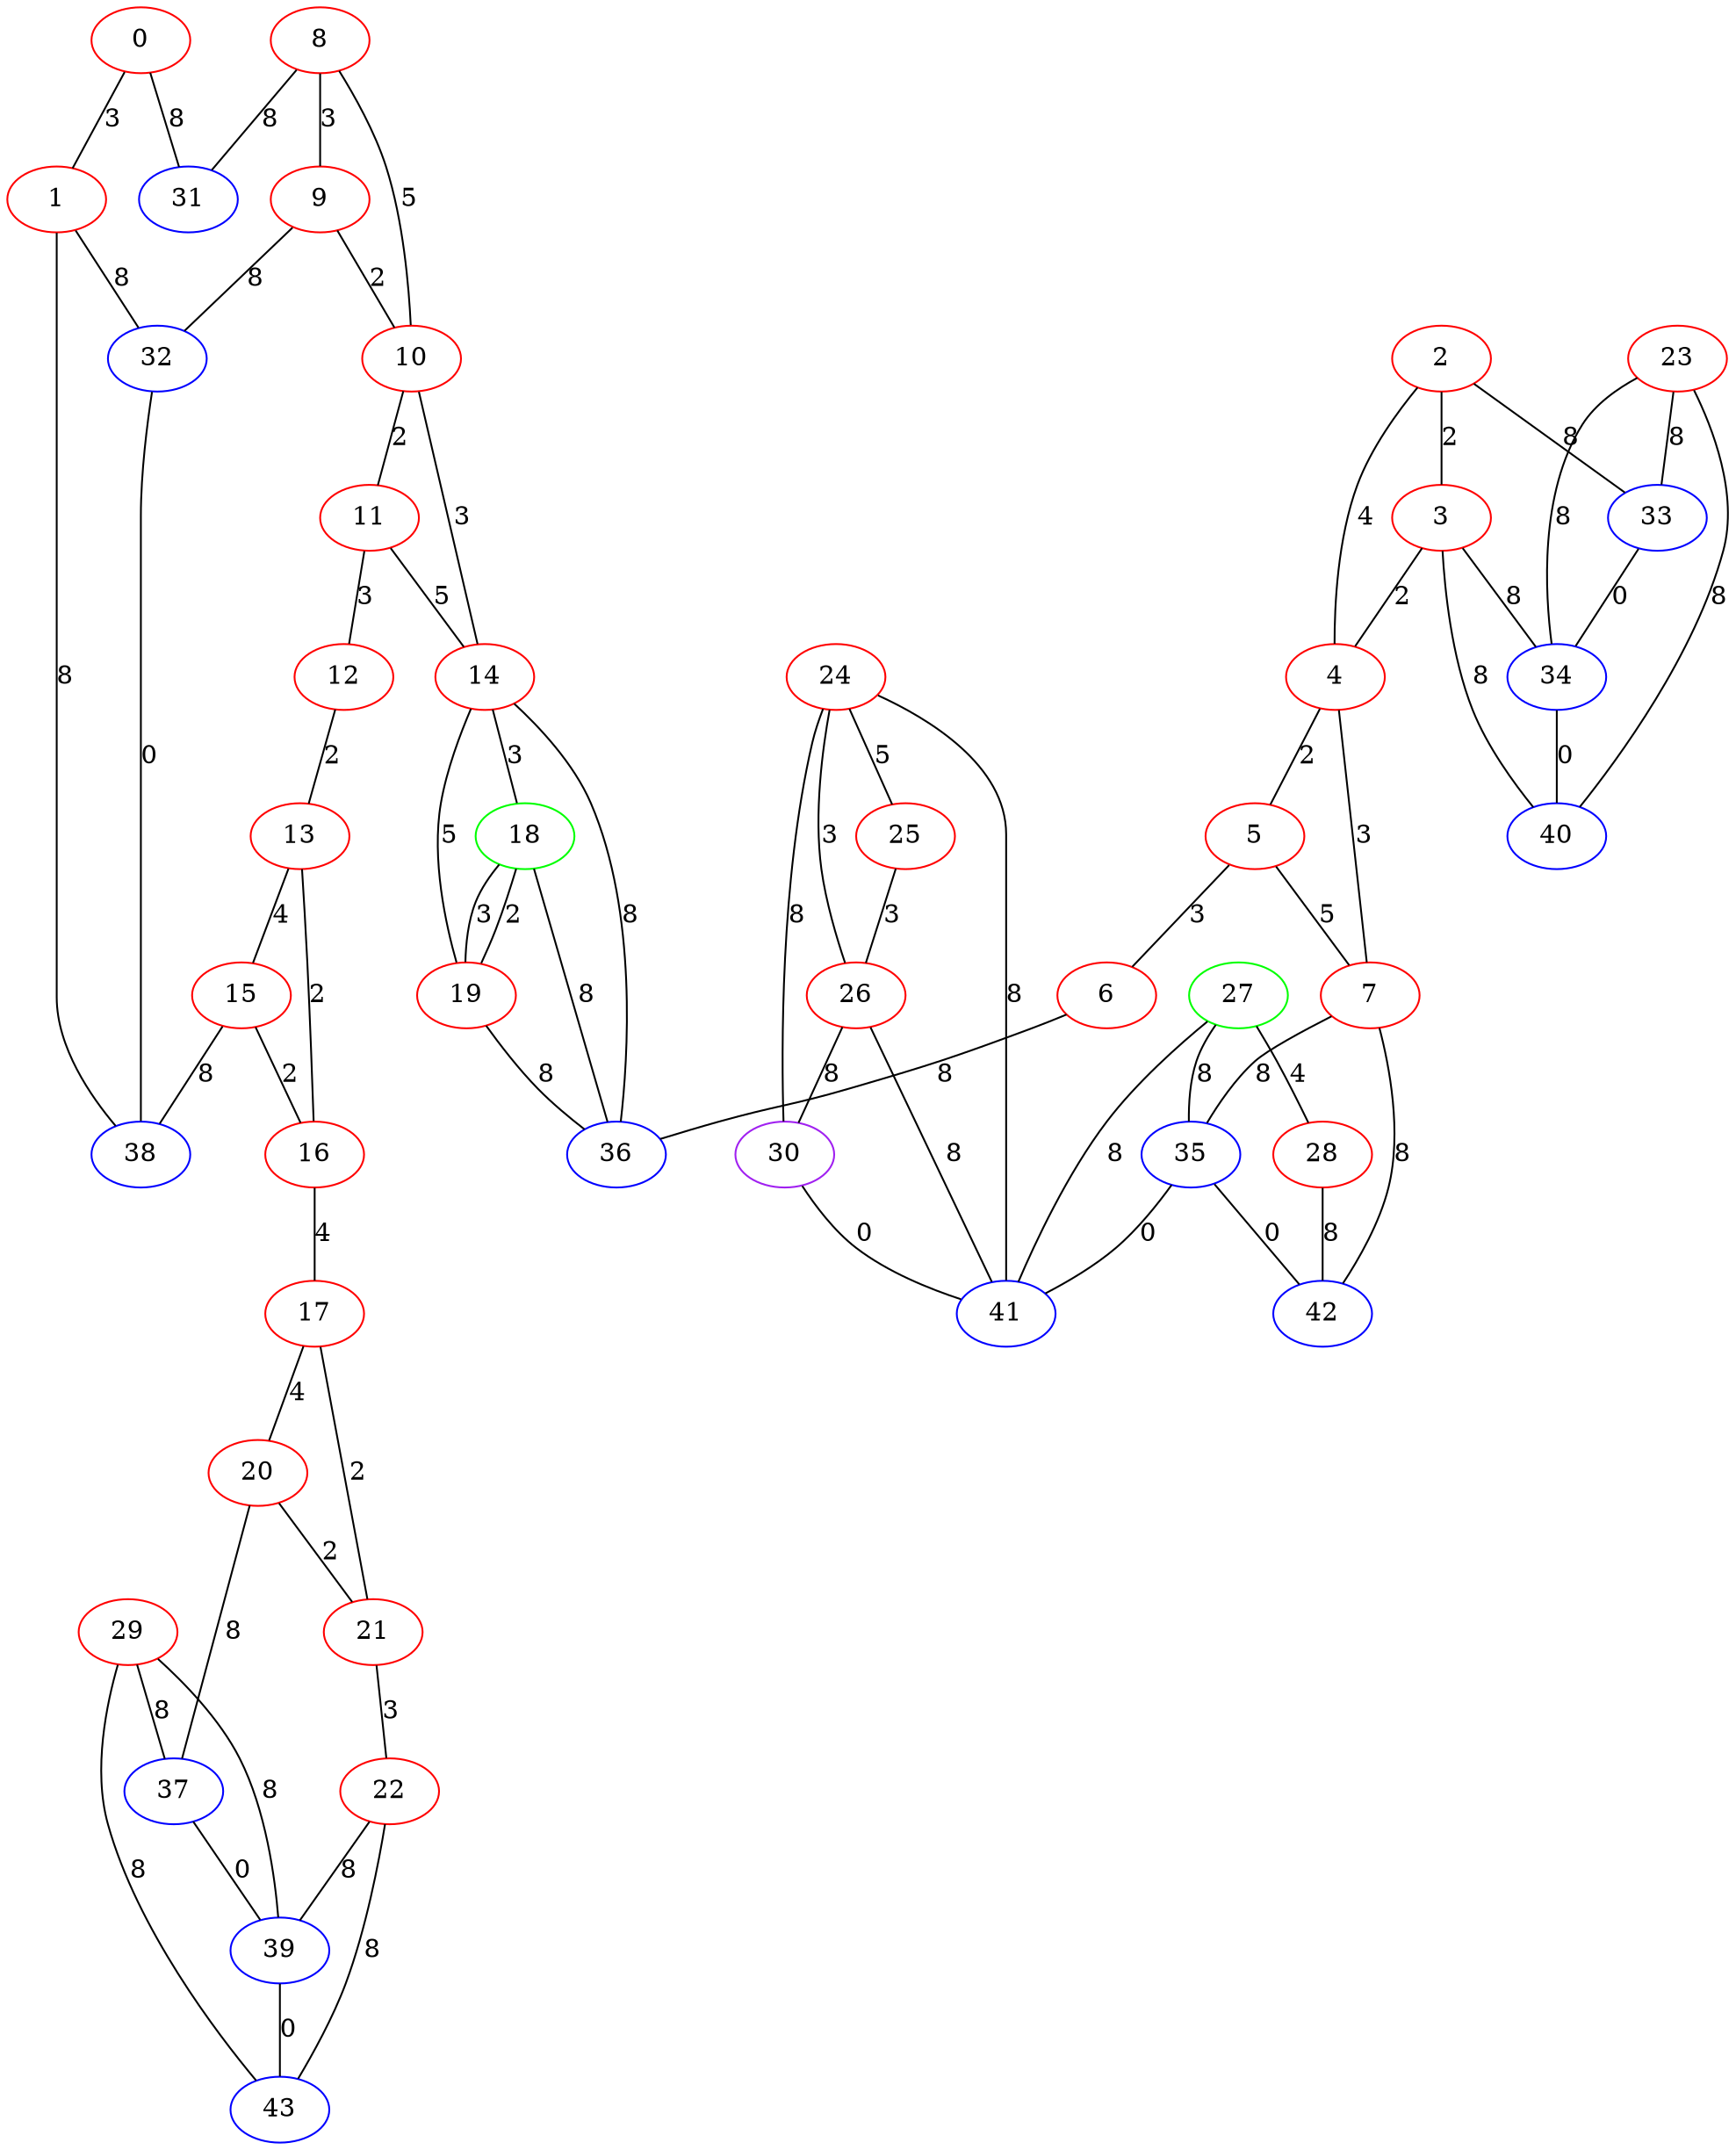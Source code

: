 graph "" {
0 [color=red, weight=1];
1 [color=red, weight=1];
2 [color=red, weight=1];
3 [color=red, weight=1];
4 [color=red, weight=1];
5 [color=red, weight=1];
6 [color=red, weight=1];
7 [color=red, weight=1];
8 [color=red, weight=1];
9 [color=red, weight=1];
10 [color=red, weight=1];
11 [color=red, weight=1];
12 [color=red, weight=1];
13 [color=red, weight=1];
14 [color=red, weight=1];
15 [color=red, weight=1];
16 [color=red, weight=1];
17 [color=red, weight=1];
18 [color=green, weight=2];
19 [color=red, weight=1];
20 [color=red, weight=1];
21 [color=red, weight=1];
22 [color=red, weight=1];
23 [color=red, weight=1];
24 [color=red, weight=1];
25 [color=red, weight=1];
26 [color=red, weight=1];
27 [color=green, weight=2];
28 [color=red, weight=1];
29 [color=red, weight=1];
30 [color=purple, weight=4];
31 [color=blue, weight=3];
32 [color=blue, weight=3];
33 [color=blue, weight=3];
34 [color=blue, weight=3];
35 [color=blue, weight=3];
36 [color=blue, weight=3];
37 [color=blue, weight=3];
38 [color=blue, weight=3];
39 [color=blue, weight=3];
40 [color=blue, weight=3];
41 [color=blue, weight=3];
42 [color=blue, weight=3];
43 [color=blue, weight=3];
0 -- 1  [key=0, label=3];
0 -- 31  [key=0, label=8];
1 -- 32  [key=0, label=8];
1 -- 38  [key=0, label=8];
2 -- 33  [key=0, label=8];
2 -- 3  [key=0, label=2];
2 -- 4  [key=0, label=4];
3 -- 40  [key=0, label=8];
3 -- 4  [key=0, label=2];
3 -- 34  [key=0, label=8];
4 -- 5  [key=0, label=2];
4 -- 7  [key=0, label=3];
5 -- 6  [key=0, label=3];
5 -- 7  [key=0, label=5];
6 -- 36  [key=0, label=8];
7 -- 42  [key=0, label=8];
7 -- 35  [key=0, label=8];
8 -- 9  [key=0, label=3];
8 -- 10  [key=0, label=5];
8 -- 31  [key=0, label=8];
9 -- 32  [key=0, label=8];
9 -- 10  [key=0, label=2];
10 -- 11  [key=0, label=2];
10 -- 14  [key=0, label=3];
11 -- 12  [key=0, label=3];
11 -- 14  [key=0, label=5];
12 -- 13  [key=0, label=2];
13 -- 16  [key=0, label=2];
13 -- 15  [key=0, label=4];
14 -- 18  [key=0, label=3];
14 -- 19  [key=0, label=5];
14 -- 36  [key=0, label=8];
15 -- 16  [key=0, label=2];
15 -- 38  [key=0, label=8];
16 -- 17  [key=0, label=4];
17 -- 20  [key=0, label=4];
17 -- 21  [key=0, label=2];
18 -- 19  [key=0, label=2];
18 -- 19  [key=1, label=3];
18 -- 36  [key=0, label=8];
19 -- 36  [key=0, label=8];
20 -- 21  [key=0, label=2];
20 -- 37  [key=0, label=8];
21 -- 22  [key=0, label=3];
22 -- 43  [key=0, label=8];
22 -- 39  [key=0, label=8];
23 -- 40  [key=0, label=8];
23 -- 33  [key=0, label=8];
23 -- 34  [key=0, label=8];
24 -- 25  [key=0, label=5];
24 -- 26  [key=0, label=3];
24 -- 30  [key=0, label=8];
24 -- 41  [key=0, label=8];
25 -- 26  [key=0, label=3];
26 -- 30  [key=0, label=8];
26 -- 41  [key=0, label=8];
27 -- 41  [key=0, label=8];
27 -- 35  [key=0, label=8];
27 -- 28  [key=0, label=4];
28 -- 42  [key=0, label=8];
29 -- 43  [key=0, label=8];
29 -- 37  [key=0, label=8];
29 -- 39  [key=0, label=8];
30 -- 41  [key=0, label=0];
32 -- 38  [key=0, label=0];
33 -- 34  [key=0, label=0];
34 -- 40  [key=0, label=0];
35 -- 41  [key=0, label=0];
35 -- 42  [key=0, label=0];
37 -- 39  [key=0, label=0];
39 -- 43  [key=0, label=0];
}
